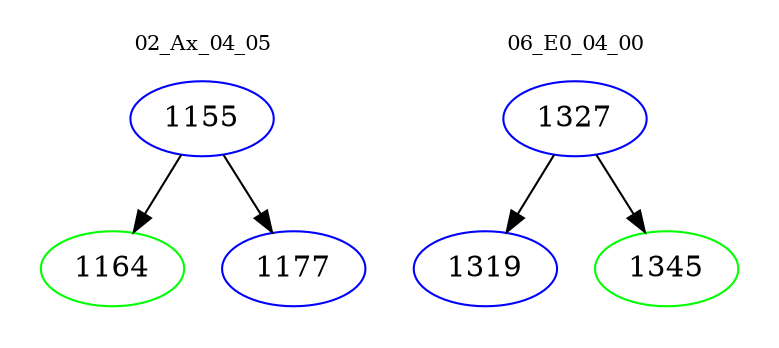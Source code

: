 digraph{
subgraph cluster_0 {
color = white
label = "02_Ax_04_05";
fontsize=10;
T0_1155 [label="1155", color="blue"]
T0_1155 -> T0_1164 [color="black"]
T0_1164 [label="1164", color="green"]
T0_1155 -> T0_1177 [color="black"]
T0_1177 [label="1177", color="blue"]
}
subgraph cluster_1 {
color = white
label = "06_E0_04_00";
fontsize=10;
T1_1327 [label="1327", color="blue"]
T1_1327 -> T1_1319 [color="black"]
T1_1319 [label="1319", color="blue"]
T1_1327 -> T1_1345 [color="black"]
T1_1345 [label="1345", color="green"]
}
}
